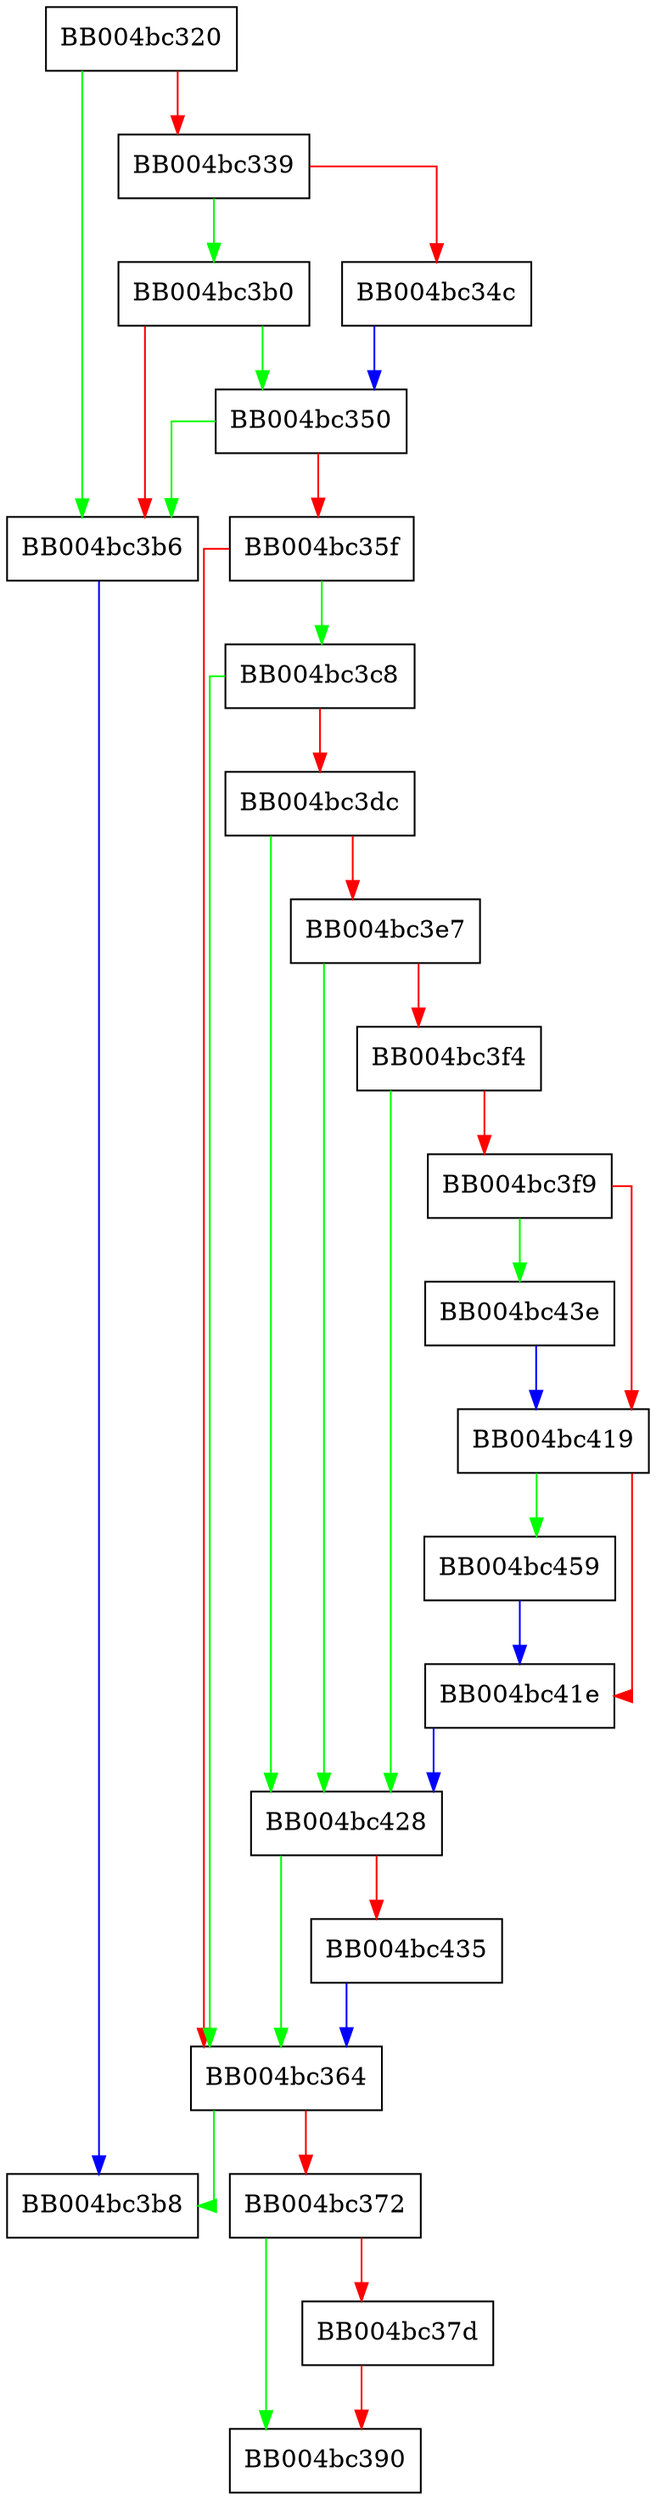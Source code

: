 digraph ossl_quic_rstream_release_record {
  node [shape="box"];
  graph [splines=ortho];
  BB004bc320 -> BB004bc3b6 [color="green"];
  BB004bc320 -> BB004bc339 [color="red"];
  BB004bc339 -> BB004bc3b0 [color="green"];
  BB004bc339 -> BB004bc34c [color="red"];
  BB004bc34c -> BB004bc350 [color="blue"];
  BB004bc350 -> BB004bc3b6 [color="green"];
  BB004bc350 -> BB004bc35f [color="red"];
  BB004bc35f -> BB004bc3c8 [color="green"];
  BB004bc35f -> BB004bc364 [color="red"];
  BB004bc364 -> BB004bc3b8 [color="green"];
  BB004bc364 -> BB004bc372 [color="red"];
  BB004bc372 -> BB004bc390 [color="green"];
  BB004bc372 -> BB004bc37d [color="red"];
  BB004bc37d -> BB004bc390 [color="red"];
  BB004bc3b0 -> BB004bc350 [color="green"];
  BB004bc3b0 -> BB004bc3b6 [color="red"];
  BB004bc3b6 -> BB004bc3b8 [color="blue"];
  BB004bc3c8 -> BB004bc364 [color="green"];
  BB004bc3c8 -> BB004bc3dc [color="red"];
  BB004bc3dc -> BB004bc428 [color="green"];
  BB004bc3dc -> BB004bc3e7 [color="red"];
  BB004bc3e7 -> BB004bc428 [color="green"];
  BB004bc3e7 -> BB004bc3f4 [color="red"];
  BB004bc3f4 -> BB004bc428 [color="green"];
  BB004bc3f4 -> BB004bc3f9 [color="red"];
  BB004bc3f9 -> BB004bc43e [color="green"];
  BB004bc3f9 -> BB004bc419 [color="red"];
  BB004bc419 -> BB004bc459 [color="green"];
  BB004bc419 -> BB004bc41e [color="red"];
  BB004bc41e -> BB004bc428 [color="blue"];
  BB004bc428 -> BB004bc364 [color="green"];
  BB004bc428 -> BB004bc435 [color="red"];
  BB004bc435 -> BB004bc364 [color="blue"];
  BB004bc43e -> BB004bc419 [color="blue"];
  BB004bc459 -> BB004bc41e [color="blue"];
}